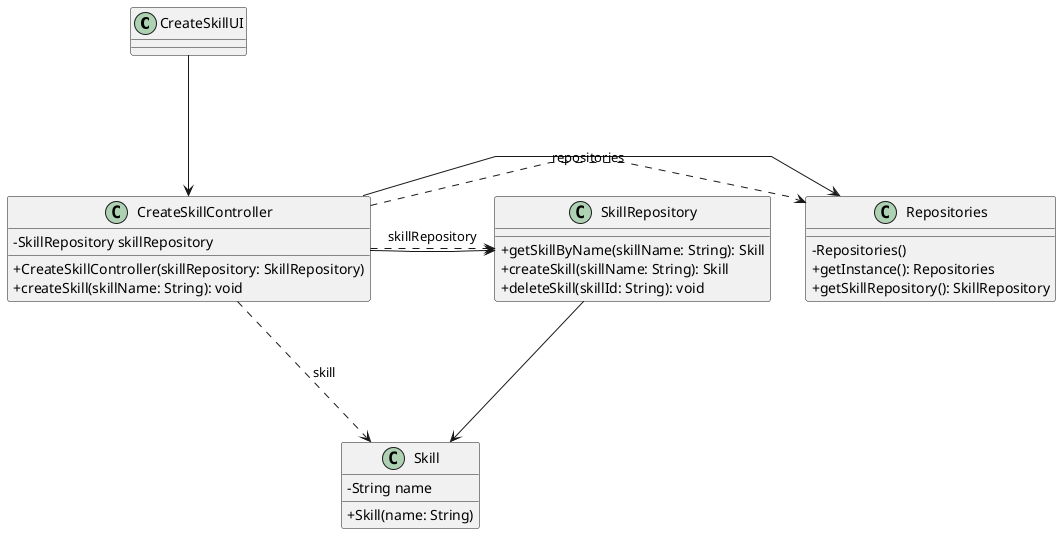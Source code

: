 @startuml
'skinparam monochrome true
skinparam packageStyle rectangle
skinparam shadowing false
skinparam linetype polyline
'skinparam linetype orto

skinparam classAttributeIconSize 0

'left to right direction

class CreateSkillUI {
}

class CreateSkillController {
    - SkillRepository skillRepository
    + CreateSkillController(skillRepository: SkillRepository)
    + createSkill(skillName: String): void
}

class Repositories {
    - Repositories()
    + getInstance(): Repositories
    + getSkillRepository(): SkillRepository
}

class SkillRepository {
    'Retorna uma skill com base no seu nome
    + getSkillByName(skillName: String): Skill
    'Cria uma nova skill e a adiciona ao repositório
    + createSkill(skillName: String): Skill
    'Remove uma skill do repositório
    + deleteSkill(skillId: String): void
}

class Skill {
    - String name
    + Skill(name: String)
}

CreateSkillUI ---> CreateSkillController
CreateSkillController ---> Repositories
CreateSkillController ---> SkillRepository
SkillRepository ---> Skill
CreateSkillController .> Repositories : repositories
CreateSkillController .> SkillRepository : skillRepository
CreateSkillController .> Skill : skill

@enduml